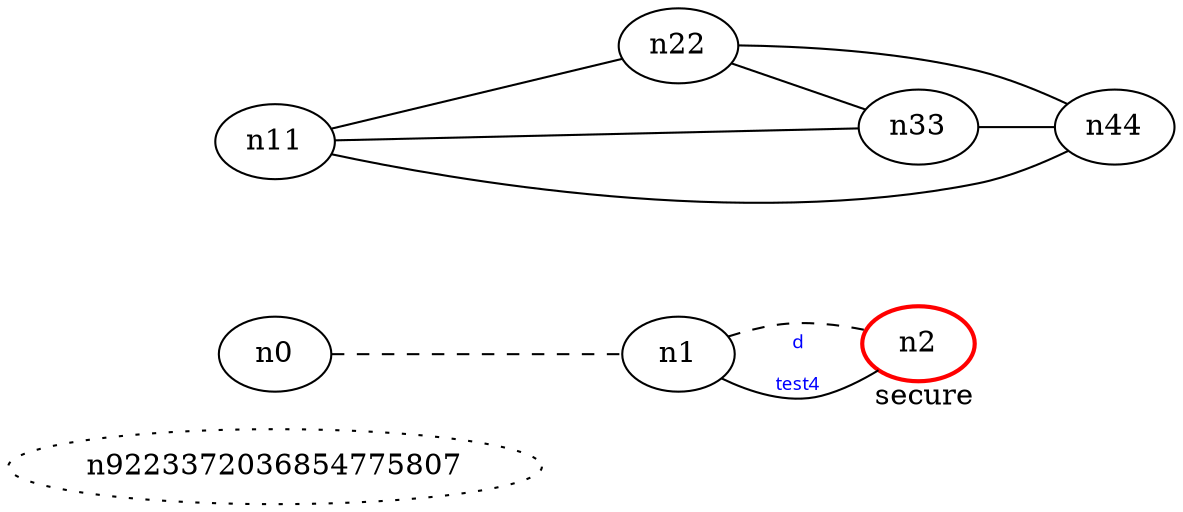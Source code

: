 graph test4 {
	rankdir=LR;
	fontcolor=blue; /* c0; c1; c340282366920938463463374607431768211456 -- c1 */
	n9223372036854775807 [style=dotted, fillcolor="#123456"]; // c2; c3; c2 -- c3
	n2 [heigh=1, color=red, style=filled];
	n2 [style=bold, xlabel="secure"];
	n0 -- n1 -- n2[style=dashed];
	n1 -- n2 [fontname="comic sans", label="d\n\l\G", fontcolor=blue, fontsize=9];
	n11 -- n22;
	n11 -- n33;
	n11 -- n44;
	n22 -- n33;
	n22 -- n44;
	n33 -- n44;
}
